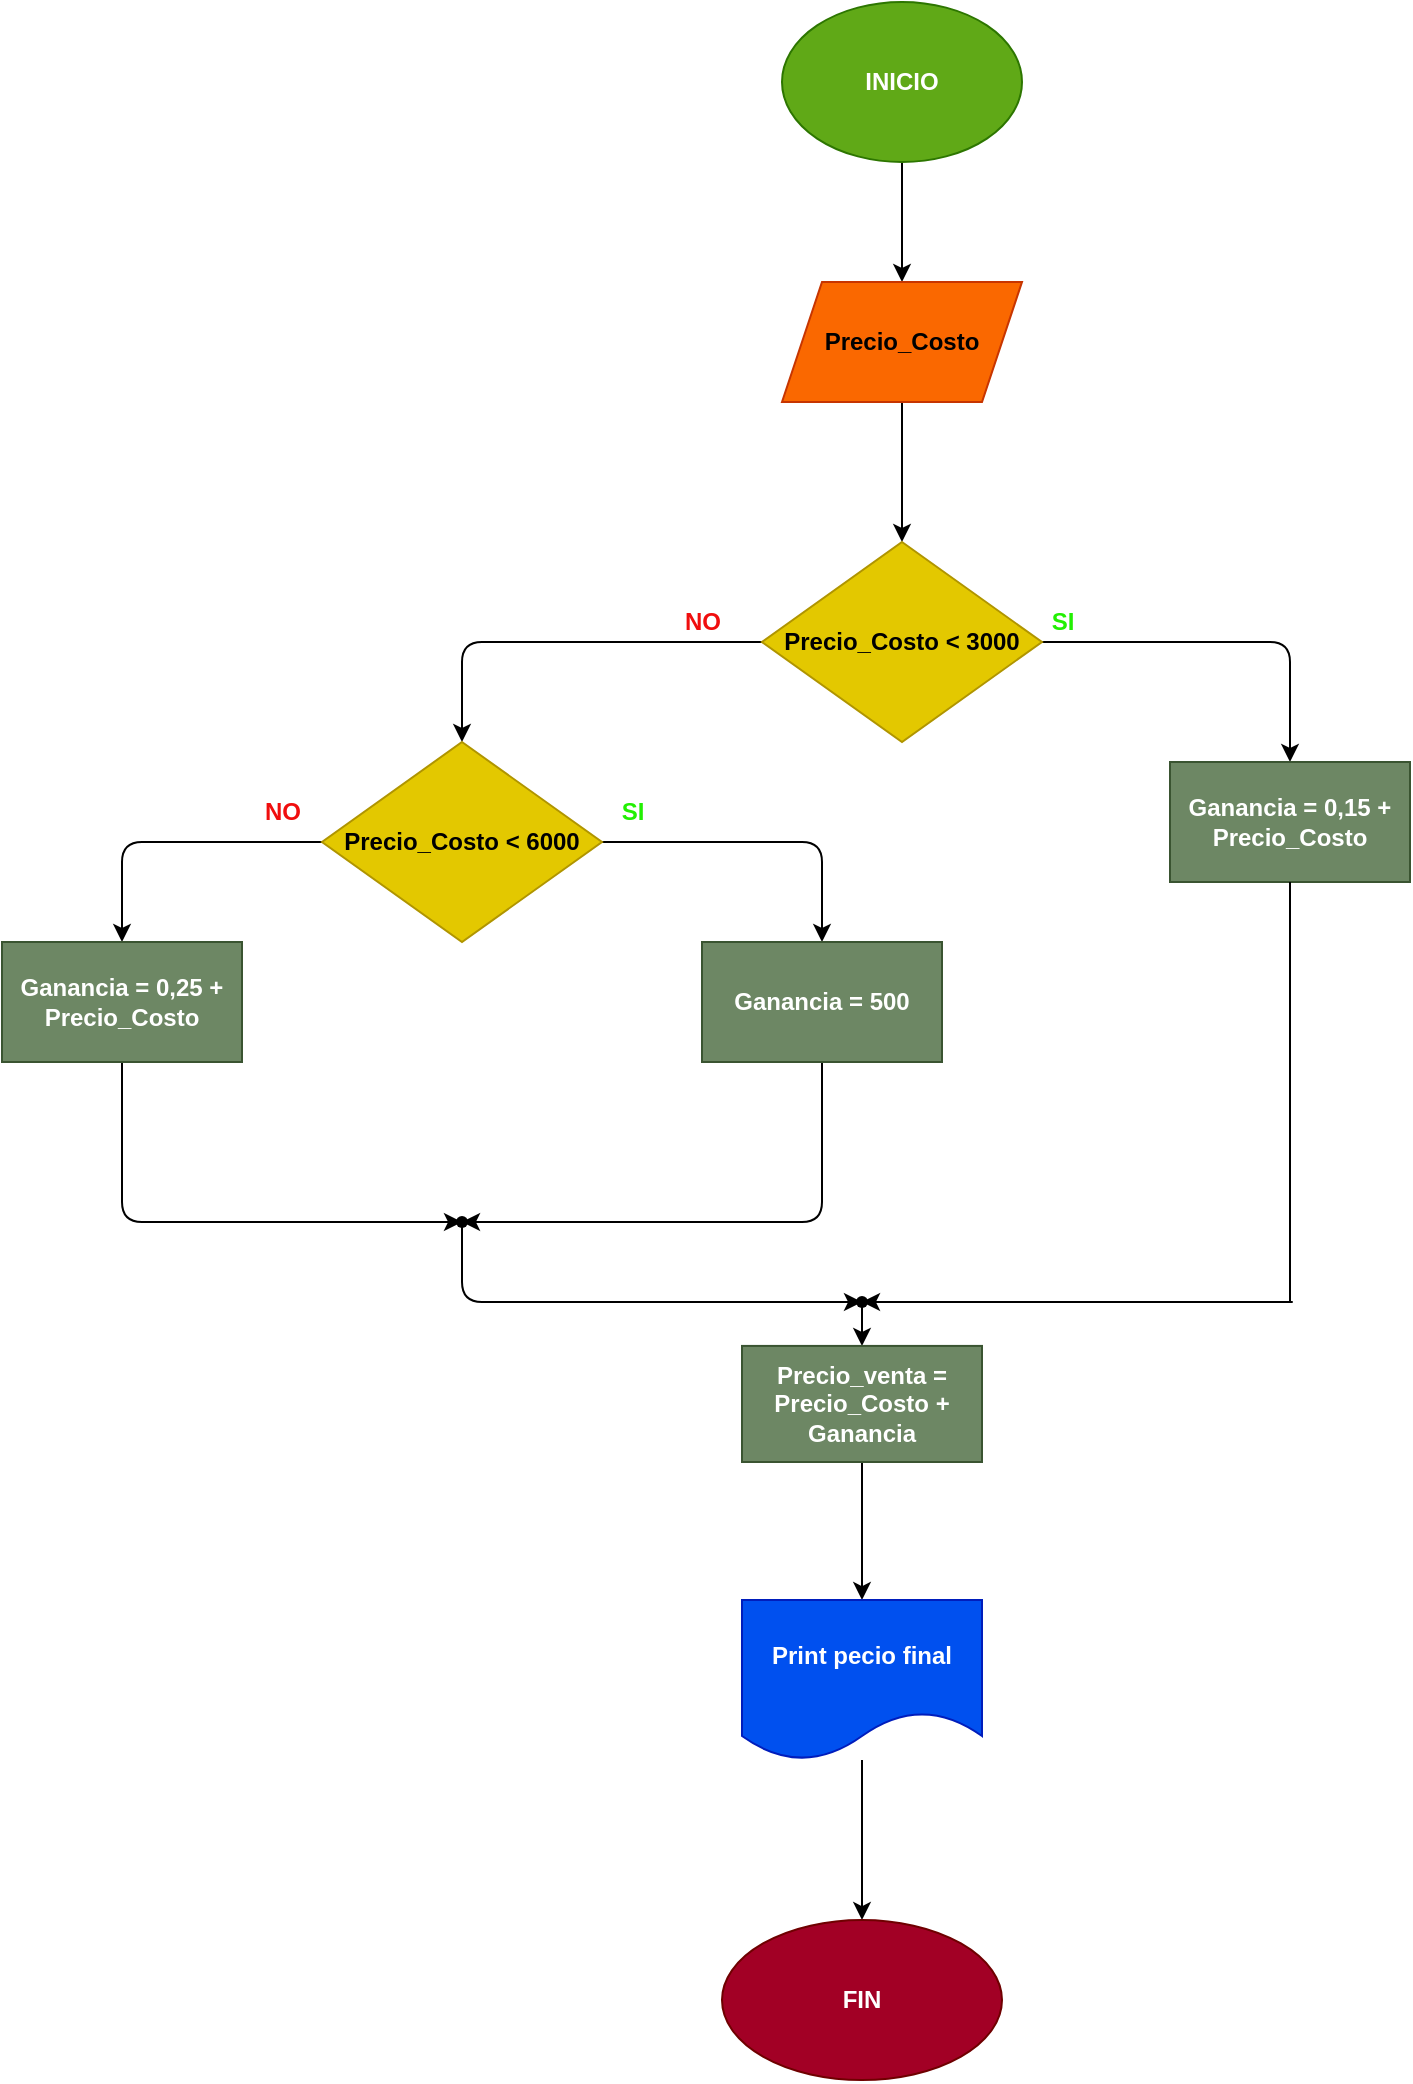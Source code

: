 <mxfile>
    <diagram id="aVXr6NufgpmZxntEBZQ2" name="Página-1">
        <mxGraphModel dx="535" dy="383" grid="1" gridSize="10" guides="1" tooltips="1" connect="1" arrows="1" fold="1" page="1" pageScale="1" pageWidth="827" pageHeight="1169" math="0" shadow="0">
            <root>
                <mxCell id="0"/>
                <mxCell id="1" parent="0"/>
                <mxCell id="4" style="edgeStyle=none;html=1;entryX=0.5;entryY=0;entryDx=0;entryDy=0;" edge="1" parent="1" source="2" target="3">
                    <mxGeometry relative="1" as="geometry"/>
                </mxCell>
                <mxCell id="2" value="&lt;b&gt;INICIO&lt;/b&gt;" style="ellipse;whiteSpace=wrap;html=1;fillColor=#60a917;fontColor=#ffffff;strokeColor=#2D7600;" vertex="1" parent="1">
                    <mxGeometry x="452" y="30" width="120" height="80" as="geometry"/>
                </mxCell>
                <mxCell id="6" value="" style="edgeStyle=none;html=1;" edge="1" parent="1" source="3" target="5">
                    <mxGeometry relative="1" as="geometry"/>
                </mxCell>
                <mxCell id="3" value="&lt;b&gt;Precio_Costo&lt;/b&gt;" style="shape=parallelogram;perimeter=parallelogramPerimeter;whiteSpace=wrap;html=1;fixedSize=1;fillColor=#fa6800;strokeColor=#C73500;fontColor=#000000;" vertex="1" parent="1">
                    <mxGeometry x="452" y="170" width="120" height="60" as="geometry"/>
                </mxCell>
                <mxCell id="8" value="" style="edgeStyle=none;html=1;entryX=0.5;entryY=0;entryDx=0;entryDy=0;" edge="1" parent="1" source="5" target="7">
                    <mxGeometry relative="1" as="geometry">
                        <Array as="points">
                            <mxPoint x="706" y="350"/>
                        </Array>
                    </mxGeometry>
                </mxCell>
                <mxCell id="11" value="" style="edgeStyle=none;html=1;fontColor=#22F002;entryX=0.5;entryY=0;entryDx=0;entryDy=0;" edge="1" parent="1" source="5" target="10">
                    <mxGeometry relative="1" as="geometry">
                        <Array as="points">
                            <mxPoint x="292" y="350"/>
                        </Array>
                    </mxGeometry>
                </mxCell>
                <mxCell id="5" value="&lt;b&gt;Precio_Costo &amp;lt; 3000&lt;/b&gt;" style="rhombus;whiteSpace=wrap;html=1;fillColor=#e3c800;strokeColor=#B09500;fontColor=#000000;" vertex="1" parent="1">
                    <mxGeometry x="442" y="300" width="140" height="100" as="geometry"/>
                </mxCell>
                <mxCell id="26" style="edgeStyle=none;html=1;fontColor=#F00E0E;startArrow=none;" edge="1" parent="1" source="29">
                    <mxGeometry relative="1" as="geometry">
                        <mxPoint x="492" y="680" as="targetPoint"/>
                        <Array as="points">
                            <mxPoint x="712" y="680"/>
                        </Array>
                    </mxGeometry>
                </mxCell>
                <mxCell id="7" value="&lt;b&gt;Ganancia = 0,15 + Precio_Costo&lt;/b&gt;" style="whiteSpace=wrap;html=1;fillColor=#6d8764;strokeColor=#3A5431;fontColor=#ffffff;" vertex="1" parent="1">
                    <mxGeometry x="646" y="410" width="120" height="60" as="geometry"/>
                </mxCell>
                <mxCell id="9" value="&lt;b&gt;&lt;font color=&quot;#22f002&quot;&gt;SI&lt;/font&gt;&lt;/b&gt;" style="text;html=1;align=center;verticalAlign=middle;resizable=0;points=[];autosize=1;strokeColor=none;fillColor=none;" vertex="1" parent="1">
                    <mxGeometry x="577" y="325" width="30" height="30" as="geometry"/>
                </mxCell>
                <mxCell id="17" style="edgeStyle=none;html=1;entryX=0.5;entryY=0;entryDx=0;entryDy=0;fontColor=#F00E0E;" edge="1" parent="1" source="10" target="16">
                    <mxGeometry relative="1" as="geometry">
                        <Array as="points">
                            <mxPoint x="472" y="450"/>
                        </Array>
                    </mxGeometry>
                </mxCell>
                <mxCell id="19" style="edgeStyle=none;html=1;entryX=0.5;entryY=0;entryDx=0;entryDy=0;fontColor=#F00E0E;" edge="1" parent="1" source="10" target="18">
                    <mxGeometry relative="1" as="geometry">
                        <Array as="points">
                            <mxPoint x="122" y="450"/>
                        </Array>
                    </mxGeometry>
                </mxCell>
                <mxCell id="10" value="&lt;b&gt;Precio_Costo &amp;lt; 6000&lt;/b&gt;" style="rhombus;whiteSpace=wrap;html=1;fillColor=#e3c800;strokeColor=#B09500;fontColor=#000000;" vertex="1" parent="1">
                    <mxGeometry x="222" y="400" width="140" height="100" as="geometry"/>
                </mxCell>
                <mxCell id="12" value="&lt;b&gt;&lt;font color=&quot;#f00e0e&quot;&gt;NO&lt;/font&gt;&lt;/b&gt;" style="text;html=1;align=center;verticalAlign=middle;resizable=0;points=[];autosize=1;strokeColor=none;fillColor=none;fontColor=#22F002;" vertex="1" parent="1">
                    <mxGeometry x="392" y="325" width="40" height="30" as="geometry"/>
                </mxCell>
                <mxCell id="25" style="edgeStyle=none;html=1;fontColor=#F00E0E;" edge="1" parent="1" source="16">
                    <mxGeometry relative="1" as="geometry">
                        <mxPoint x="292" y="640" as="targetPoint"/>
                        <Array as="points">
                            <mxPoint x="472" y="640"/>
                        </Array>
                    </mxGeometry>
                </mxCell>
                <mxCell id="16" value="&lt;b&gt;Ganancia = 500&lt;/b&gt;" style="whiteSpace=wrap;html=1;fillColor=#6d8764;strokeColor=#3A5431;fontColor=#ffffff;" vertex="1" parent="1">
                    <mxGeometry x="412" y="500" width="120" height="60" as="geometry"/>
                </mxCell>
                <mxCell id="24" style="edgeStyle=none;html=1;fontColor=#F00E0E;" edge="1" parent="1" source="18">
                    <mxGeometry relative="1" as="geometry">
                        <mxPoint x="292" y="640" as="targetPoint"/>
                        <Array as="points">
                            <mxPoint x="122" y="640"/>
                        </Array>
                    </mxGeometry>
                </mxCell>
                <mxCell id="18" value="&lt;b&gt;Ganancia = 0,25 + Precio_Costo&lt;/b&gt;" style="whiteSpace=wrap;html=1;fillColor=#6d8764;strokeColor=#3A5431;fontColor=#ffffff;" vertex="1" parent="1">
                    <mxGeometry x="62" y="500" width="120" height="60" as="geometry"/>
                </mxCell>
                <mxCell id="21" value="&lt;b&gt;&lt;font color=&quot;#22f002&quot;&gt;SI&lt;/font&gt;&lt;/b&gt;" style="text;html=1;align=center;verticalAlign=middle;resizable=0;points=[];autosize=1;strokeColor=none;fillColor=none;" vertex="1" parent="1">
                    <mxGeometry x="362" y="420" width="30" height="30" as="geometry"/>
                </mxCell>
                <mxCell id="23" value="&lt;b&gt;&lt;font color=&quot;#f00e0e&quot;&gt;NO&lt;/font&gt;&lt;/b&gt;" style="text;html=1;align=center;verticalAlign=middle;resizable=0;points=[];autosize=1;strokeColor=none;fillColor=none;fontColor=#22F002;" vertex="1" parent="1">
                    <mxGeometry x="182" y="420" width="40" height="30" as="geometry"/>
                </mxCell>
                <mxCell id="28" style="edgeStyle=none;html=1;fontColor=#F00E0E;" edge="1" parent="1" source="27">
                    <mxGeometry relative="1" as="geometry">
                        <mxPoint x="492" y="680.0" as="targetPoint"/>
                        <Array as="points">
                            <mxPoint x="292" y="680"/>
                        </Array>
                    </mxGeometry>
                </mxCell>
                <mxCell id="27" value="" style="shape=waypoint;sketch=0;size=6;pointerEvents=1;points=[];fillColor=none;resizable=0;rotatable=0;perimeter=centerPerimeter;snapToPoint=1;fontColor=#F00E0E;" vertex="1" parent="1">
                    <mxGeometry x="282" y="630" width="20" height="20" as="geometry"/>
                </mxCell>
                <mxCell id="32" value="" style="edgeStyle=none;html=1;fontColor=#F00E0E;endArrow=none;" edge="1" parent="1" source="7">
                    <mxGeometry relative="1" as="geometry">
                        <mxPoint x="706" y="680" as="targetPoint"/>
                        <mxPoint x="706" y="470.0" as="sourcePoint"/>
                        <Array as="points"/>
                    </mxGeometry>
                </mxCell>
                <mxCell id="33" style="edgeStyle=none;html=1;fontColor=#F00E0E;" edge="1" parent="1" source="29" target="34">
                    <mxGeometry relative="1" as="geometry">
                        <mxPoint x="492" y="731.961" as="targetPoint"/>
                    </mxGeometry>
                </mxCell>
                <mxCell id="29" value="" style="shape=waypoint;sketch=0;size=6;pointerEvents=1;points=[];fillColor=none;resizable=0;rotatable=0;perimeter=centerPerimeter;snapToPoint=1;fontColor=#F00E0E;" vertex="1" parent="1">
                    <mxGeometry x="482" y="670" width="20" height="20" as="geometry"/>
                </mxCell>
                <mxCell id="36" value="" style="edgeStyle=none;html=1;fontColor=#F00E0E;" edge="1" parent="1" source="34" target="35">
                    <mxGeometry relative="1" as="geometry"/>
                </mxCell>
                <mxCell id="34" value="&lt;b&gt;Precio_venta = Precio_Costo + Ganancia&lt;/b&gt;" style="rounded=0;whiteSpace=wrap;html=1;fontColor=#ffffff;fillColor=#6d8764;strokeColor=#3A5431;" vertex="1" parent="1">
                    <mxGeometry x="432" y="701.96" width="120" height="58.04" as="geometry"/>
                </mxCell>
                <mxCell id="38" value="" style="edgeStyle=none;html=1;fontColor=#F00E0E;" edge="1" parent="1" source="35" target="37">
                    <mxGeometry relative="1" as="geometry"/>
                </mxCell>
                <mxCell id="35" value="&lt;b&gt;Print pecio final&lt;/b&gt;" style="shape=document;whiteSpace=wrap;html=1;boundedLbl=1;fillColor=#0050ef;strokeColor=#001DBC;fontColor=#ffffff;rounded=0;" vertex="1" parent="1">
                    <mxGeometry x="432" y="829.02" width="120" height="80" as="geometry"/>
                </mxCell>
                <mxCell id="37" value="&lt;b&gt;FIN&lt;/b&gt;" style="ellipse;whiteSpace=wrap;html=1;fillColor=#a20025;strokeColor=#6F0000;fontColor=#ffffff;rounded=0;" vertex="1" parent="1">
                    <mxGeometry x="422" y="989.02" width="140" height="80" as="geometry"/>
                </mxCell>
            </root>
        </mxGraphModel>
    </diagram>
</mxfile>